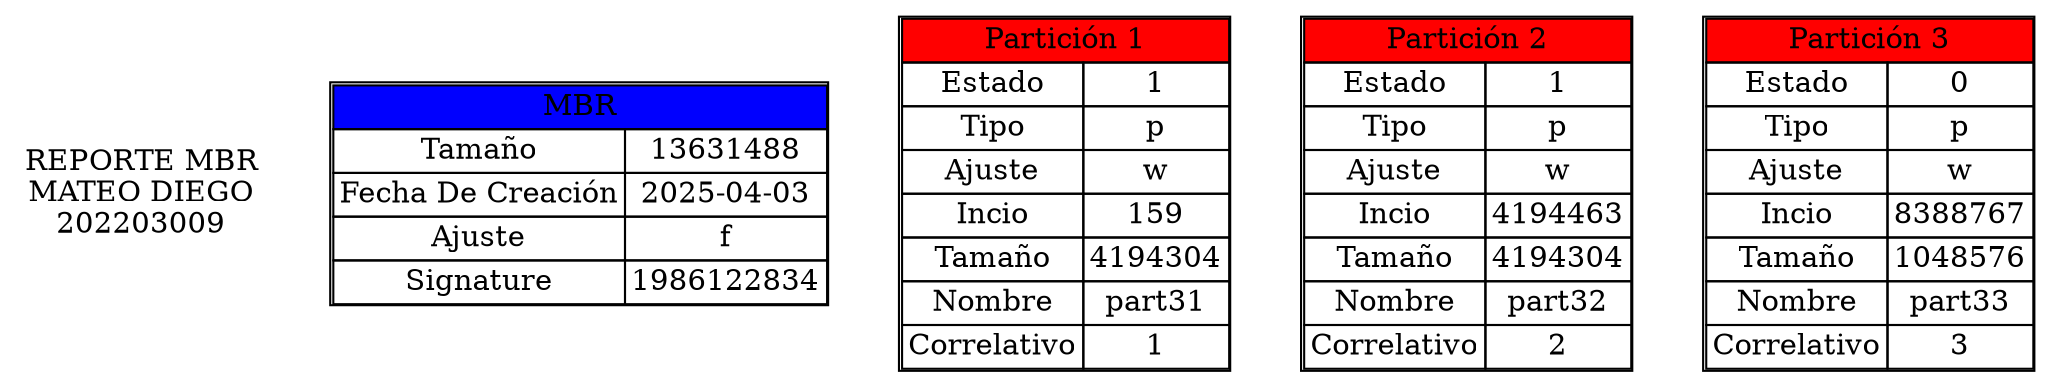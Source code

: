 digraph G {
node [shape=plaintext];
fontname="Courier New";
title [label="REPORTE MBR
MATEO DIEGO
202203009"];
mbrTable [label=<
<table border='1' cellborder='1' cellspacing='0'>
<tr><td bgcolor="blue" colspan='2'>MBR</td></tr>
<tr><td>Tamaño</td><td>13631488</td></tr>
<tr><td>Fecha De Creación</td><td>2025-04-03</td></tr>
<tr><td>Ajuste</td><td>f</td></tr>
<tr><td>Signature</td><td>1986122834</td></tr>
</table>
>];
PA1 [label=<
<table border='1' cellborder='1' cellspacing='0'>
<tr><td bgcolor="red" colspan='2'>Partición 1</td></tr>
<tr><td>Estado</td><td>1</td></tr>
<tr><td>Tipo</td><td>p</td></tr>
<tr><td>Ajuste</td><td>w</td></tr>
<tr><td>Incio</td><td>159</td></tr>
<tr><td>Tamaño</td><td>4194304</td></tr>
<tr><td>Nombre</td><td>part31</td></tr>
<tr><td>Correlativo</td><td>1</td></tr>
</table>
>];
PA2 [label=<
<table border='1' cellborder='1' cellspacing='0'>
<tr><td bgcolor="red" colspan='2'>Partición 2</td></tr>
<tr><td>Estado</td><td>1</td></tr>
<tr><td>Tipo</td><td>p</td></tr>
<tr><td>Ajuste</td><td>w</td></tr>
<tr><td>Incio</td><td>4194463</td></tr>
<tr><td>Tamaño</td><td>4194304</td></tr>
<tr><td>Nombre</td><td>part32</td></tr>
<tr><td>Correlativo</td><td>2</td></tr>
</table>
>];
PA3 [label=<
<table border='1' cellborder='1' cellspacing='0'>
<tr><td bgcolor="red" colspan='2'>Partición 3</td></tr>
<tr><td>Estado</td><td>0</td></tr>
<tr><td>Tipo</td><td>p</td></tr>
<tr><td>Ajuste</td><td>w</td></tr>
<tr><td>Incio</td><td>8388767</td></tr>
<tr><td>Tamaño</td><td>1048576</td></tr>
<tr><td>Nombre</td><td>part33</td></tr>
<tr><td>Correlativo</td><td>3</td></tr>
</table>
>];
}
